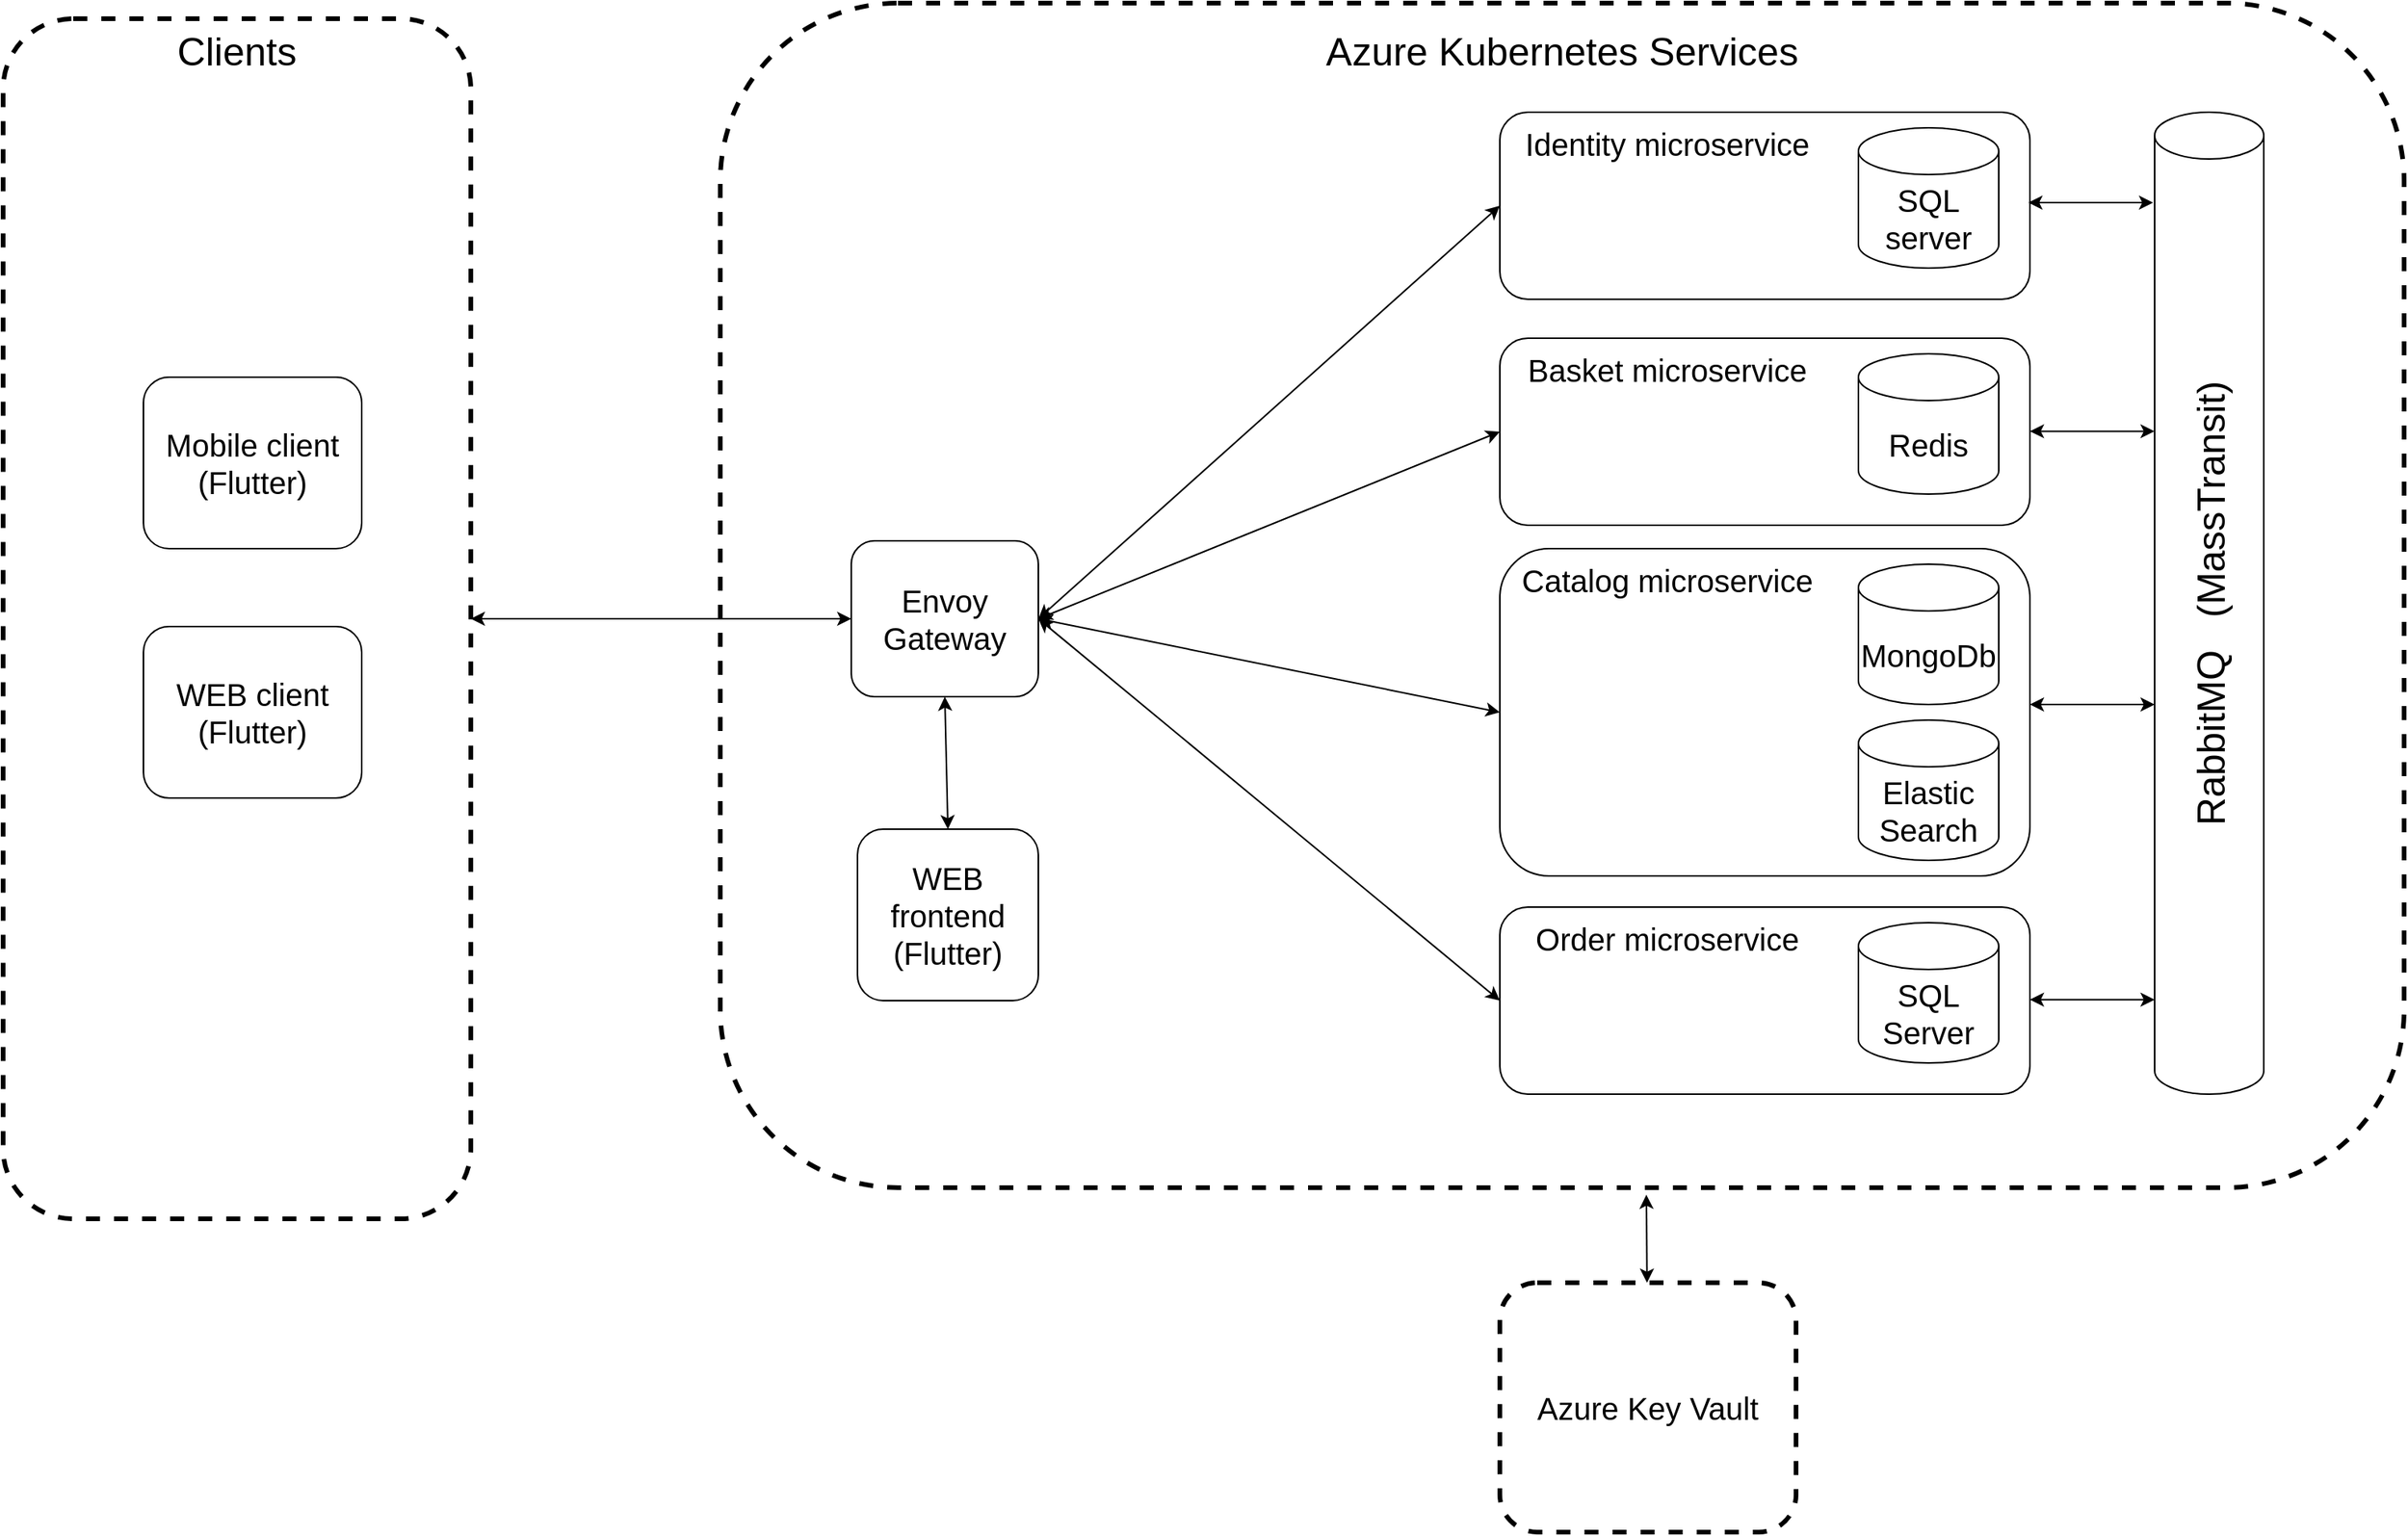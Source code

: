 <mxfile>
    <diagram id="xkVLwnEEMfAsOk3dYANR" name="Page-1">
        <mxGraphModel dx="2866" dy="1430" grid="1" gridSize="10" guides="1" tooltips="1" connect="1" arrows="1" fold="1" page="1" pageScale="1" pageWidth="827" pageHeight="1169" math="0" shadow="0">
            <root>
                <mxCell id="0"/>
                <mxCell id="1" parent="0"/>
                <mxCell id="5" value="" style="rounded=1;whiteSpace=wrap;html=1;strokeWidth=3;dashed=1;" vertex="1" parent="1">
                    <mxGeometry x="130" y="260" width="300" height="770" as="geometry"/>
                </mxCell>
                <mxCell id="6" value="" style="rounded=1;whiteSpace=wrap;html=1;strokeWidth=3;dashed=1;" vertex="1" parent="1">
                    <mxGeometry x="590" y="250" width="1080" height="760" as="geometry"/>
                </mxCell>
                <mxCell id="7" value="Azure Kubernetes Services" style="text;html=1;strokeColor=none;fillColor=none;align=center;verticalAlign=middle;whiteSpace=wrap;rounded=0;dashed=1;strokeWidth=6;fontSize=25;" vertex="1" parent="1">
                    <mxGeometry x="960" y="260" width="340" height="40" as="geometry"/>
                </mxCell>
                <mxCell id="8" value="Clients" style="text;html=1;strokeColor=none;fillColor=none;align=center;verticalAlign=middle;whiteSpace=wrap;rounded=0;dashed=1;strokeWidth=6;fontSize=25;" vertex="1" parent="1">
                    <mxGeometry x="220" y="260" width="120" height="40" as="geometry"/>
                </mxCell>
                <mxCell id="17" value="Envoy Gateway" style="rounded=1;whiteSpace=wrap;html=1;fontSize=20;strokeWidth=1;" vertex="1" parent="1">
                    <mxGeometry x="674" y="595" width="120" height="100" as="geometry"/>
                </mxCell>
                <mxCell id="22" value="" style="group" vertex="1" connectable="0" parent="1">
                    <mxGeometry x="1090" y="465" width="340" height="120" as="geometry"/>
                </mxCell>
                <mxCell id="12" value="" style="rounded=1;whiteSpace=wrap;html=1;fontSize=25;strokeWidth=1;" vertex="1" parent="22">
                    <mxGeometry width="340" height="120" as="geometry"/>
                </mxCell>
                <mxCell id="13" value="Basket microservice" style="text;html=1;strokeColor=none;fillColor=none;align=center;verticalAlign=middle;whiteSpace=wrap;rounded=0;dashed=1;strokeWidth=1;fontSize=20;" vertex="1" parent="22">
                    <mxGeometry x="10" width="195" height="40" as="geometry"/>
                </mxCell>
                <mxCell id="14" value="Redis" style="shape=cylinder3;whiteSpace=wrap;html=1;boundedLbl=1;backgroundOutline=1;size=15;fontSize=20;strokeWidth=1;" vertex="1" parent="22">
                    <mxGeometry x="230" y="10" width="90" height="90" as="geometry"/>
                </mxCell>
                <mxCell id="23" value="" style="group" vertex="1" connectable="0" parent="1">
                    <mxGeometry x="1090" y="320" width="340" height="120" as="geometry"/>
                </mxCell>
                <mxCell id="19" value="" style="rounded=1;whiteSpace=wrap;html=1;fontSize=25;strokeWidth=1;" vertex="1" parent="23">
                    <mxGeometry width="340" height="120" as="geometry"/>
                </mxCell>
                <mxCell id="20" value="Identity microservice" style="text;html=1;strokeColor=none;fillColor=none;align=center;verticalAlign=middle;whiteSpace=wrap;rounded=0;dashed=1;strokeWidth=1;fontSize=20;" vertex="1" parent="23">
                    <mxGeometry x="10" width="195" height="40" as="geometry"/>
                </mxCell>
                <mxCell id="21" value="SQL server" style="shape=cylinder3;whiteSpace=wrap;html=1;boundedLbl=1;backgroundOutline=1;size=15;fontSize=20;strokeWidth=1;" vertex="1" parent="23">
                    <mxGeometry x="230" y="10" width="90" height="90" as="geometry"/>
                </mxCell>
                <mxCell id="25" value="" style="rounded=1;whiteSpace=wrap;html=1;fontSize=25;strokeWidth=1;" vertex="1" parent="1">
                    <mxGeometry x="1090" y="600" width="340" height="210" as="geometry"/>
                </mxCell>
                <mxCell id="26" value="Catalog microservice" style="text;html=1;strokeColor=none;fillColor=none;align=center;verticalAlign=middle;whiteSpace=wrap;rounded=0;dashed=1;strokeWidth=1;fontSize=20;" vertex="1" parent="1">
                    <mxGeometry x="1100" y="600" width="195" height="40" as="geometry"/>
                </mxCell>
                <mxCell id="27" value="MongoDb" style="shape=cylinder3;whiteSpace=wrap;html=1;boundedLbl=1;backgroundOutline=1;size=15;fontSize=20;strokeWidth=1;" vertex="1" parent="1">
                    <mxGeometry x="1320" y="610" width="90" height="90" as="geometry"/>
                </mxCell>
                <mxCell id="29" value="Elastic&lt;br&gt;Search" style="shape=cylinder3;whiteSpace=wrap;html=1;boundedLbl=1;backgroundOutline=1;size=15;fontSize=20;strokeWidth=1;" vertex="1" parent="1">
                    <mxGeometry x="1320" y="710" width="90" height="90" as="geometry"/>
                </mxCell>
                <mxCell id="30" value="" style="group" vertex="1" connectable="0" parent="1">
                    <mxGeometry x="1090" y="830" width="340" height="120" as="geometry"/>
                </mxCell>
                <mxCell id="31" value="" style="rounded=1;whiteSpace=wrap;html=1;fontSize=25;strokeWidth=1;" vertex="1" parent="30">
                    <mxGeometry width="340" height="120" as="geometry"/>
                </mxCell>
                <mxCell id="32" value="Order microservice" style="text;html=1;strokeColor=none;fillColor=none;align=center;verticalAlign=middle;whiteSpace=wrap;rounded=0;dashed=1;strokeWidth=1;fontSize=20;" vertex="1" parent="30">
                    <mxGeometry x="10" width="195" height="40" as="geometry"/>
                </mxCell>
                <mxCell id="33" value="SQL Server" style="shape=cylinder3;whiteSpace=wrap;html=1;boundedLbl=1;backgroundOutline=1;size=15;fontSize=20;strokeWidth=1;" vertex="1" parent="30">
                    <mxGeometry x="230" y="10" width="90" height="90" as="geometry"/>
                </mxCell>
                <mxCell id="34" value="WEB client&lt;br&gt;(Flutter)" style="rounded=1;whiteSpace=wrap;html=1;fontSize=20;strokeWidth=1;" vertex="1" parent="1">
                    <mxGeometry x="220" y="650" width="140" height="110" as="geometry"/>
                </mxCell>
                <mxCell id="39" value="Mobile client&lt;br&gt;(Flutter)" style="rounded=1;whiteSpace=wrap;html=1;fontSize=20;strokeWidth=1;" vertex="1" parent="1">
                    <mxGeometry x="220" y="490" width="140" height="110" as="geometry"/>
                </mxCell>
                <mxCell id="40" value="WEB frontend&lt;br&gt;(Flutter)" style="rounded=1;whiteSpace=wrap;html=1;fontSize=20;strokeWidth=1;" vertex="1" parent="1">
                    <mxGeometry x="678" y="780" width="116" height="110" as="geometry"/>
                </mxCell>
                <mxCell id="45" value="" style="endArrow=classic;startArrow=classic;html=1;fontSize=20;entryX=0;entryY=0.5;entryDx=0;entryDy=0;" edge="1" parent="1" source="5" target="17">
                    <mxGeometry width="50" height="50" relative="1" as="geometry">
                        <mxPoint x="1030" y="710" as="sourcePoint"/>
                        <mxPoint x="1080" y="660" as="targetPoint"/>
                    </mxGeometry>
                </mxCell>
                <mxCell id="46" value="" style="endArrow=classic;startArrow=classic;html=1;fontSize=20;entryX=0.5;entryY=1;entryDx=0;entryDy=0;exitX=0.5;exitY=0;exitDx=0;exitDy=0;" edge="1" parent="1" source="40" target="17">
                    <mxGeometry width="50" height="50" relative="1" as="geometry">
                        <mxPoint x="1030" y="710" as="sourcePoint"/>
                        <mxPoint x="1080" y="660" as="targetPoint"/>
                    </mxGeometry>
                </mxCell>
                <mxCell id="48" value="Azure Key Vault" style="rounded=1;whiteSpace=wrap;html=1;fontSize=20;strokeWidth=3;dashed=1;" vertex="1" parent="1">
                    <mxGeometry x="1090" y="1071" width="190" height="160" as="geometry"/>
                </mxCell>
                <mxCell id="49" value="" style="shape=cylinder3;whiteSpace=wrap;html=1;boundedLbl=1;backgroundOutline=1;size=15;fontSize=20;strokeWidth=1;" vertex="1" parent="1">
                    <mxGeometry x="1510" y="320" width="70" height="630" as="geometry"/>
                </mxCell>
                <mxCell id="50" value="" style="endArrow=classic;startArrow=classic;html=1;fontSize=20;exitX=1;exitY=0.5;exitDx=0;exitDy=0;entryX=0;entryY=0.5;entryDx=0;entryDy=0;" edge="1" parent="1" source="17" target="19">
                    <mxGeometry width="50" height="50" relative="1" as="geometry">
                        <mxPoint x="1030" y="740" as="sourcePoint"/>
                        <mxPoint x="1080" y="690" as="targetPoint"/>
                    </mxGeometry>
                </mxCell>
                <mxCell id="51" value="" style="endArrow=classic;startArrow=classic;html=1;fontSize=20;exitX=1;exitY=0.5;exitDx=0;exitDy=0;entryX=0;entryY=0.5;entryDx=0;entryDy=0;" edge="1" parent="1" source="17" target="12">
                    <mxGeometry width="50" height="50" relative="1" as="geometry">
                        <mxPoint x="804" y="655" as="sourcePoint"/>
                        <mxPoint x="1100" y="390" as="targetPoint"/>
                    </mxGeometry>
                </mxCell>
                <mxCell id="52" value="" style="endArrow=classic;startArrow=classic;html=1;fontSize=20;exitX=1;exitY=0.5;exitDx=0;exitDy=0;entryX=0;entryY=0.5;entryDx=0;entryDy=0;" edge="1" parent="1" source="17" target="25">
                    <mxGeometry width="50" height="50" relative="1" as="geometry">
                        <mxPoint x="804" y="655" as="sourcePoint"/>
                        <mxPoint x="1100" y="535" as="targetPoint"/>
                    </mxGeometry>
                </mxCell>
                <mxCell id="53" value="" style="endArrow=classic;startArrow=classic;html=1;fontSize=20;exitX=1;exitY=0.5;exitDx=0;exitDy=0;entryX=0;entryY=0.5;entryDx=0;entryDy=0;" edge="1" parent="1" source="17" target="31">
                    <mxGeometry width="50" height="50" relative="1" as="geometry">
                        <mxPoint x="804" y="655" as="sourcePoint"/>
                        <mxPoint x="1100" y="715" as="targetPoint"/>
                    </mxGeometry>
                </mxCell>
                <mxCell id="56" value="" style="endArrow=classic;startArrow=classic;html=1;fontSize=20;" edge="1" parent="1">
                    <mxGeometry width="50" height="50" relative="1" as="geometry">
                        <mxPoint x="1429" y="378" as="sourcePoint"/>
                        <mxPoint x="1509" y="378" as="targetPoint"/>
                    </mxGeometry>
                </mxCell>
                <mxCell id="57" value="" style="endArrow=classic;startArrow=classic;html=1;fontSize=20;" edge="1" parent="1">
                    <mxGeometry width="50" height="50" relative="1" as="geometry">
                        <mxPoint x="1430" y="524.69" as="sourcePoint"/>
                        <mxPoint x="1510" y="524.69" as="targetPoint"/>
                    </mxGeometry>
                </mxCell>
                <mxCell id="58" value="" style="endArrow=classic;startArrow=classic;html=1;fontSize=20;" edge="1" parent="1">
                    <mxGeometry width="50" height="50" relative="1" as="geometry">
                        <mxPoint x="1430" y="700" as="sourcePoint"/>
                        <mxPoint x="1510" y="700" as="targetPoint"/>
                    </mxGeometry>
                </mxCell>
                <mxCell id="59" value="" style="endArrow=classic;startArrow=classic;html=1;fontSize=20;" edge="1" parent="1">
                    <mxGeometry width="50" height="50" relative="1" as="geometry">
                        <mxPoint x="1430" y="889.38" as="sourcePoint"/>
                        <mxPoint x="1510" y="889.38" as="targetPoint"/>
                    </mxGeometry>
                </mxCell>
                <mxCell id="61" value="RabbitMQ&amp;nbsp; &amp;nbsp;(MassTransit)" style="text;html=1;strokeColor=none;fillColor=none;align=center;verticalAlign=middle;whiteSpace=wrap;rounded=0;dashed=1;strokeWidth=6;fontSize=25;rotation=-90;" vertex="1" parent="1">
                    <mxGeometry x="1350" y="615" width="390" height="40" as="geometry"/>
                </mxCell>
                <mxCell id="62" value="" style="endArrow=classic;startArrow=classic;html=1;fontSize=20;entryX=0.55;entryY=1.006;entryDx=0;entryDy=0;entryPerimeter=0;" edge="1" parent="1" source="48" target="6">
                    <mxGeometry width="50" height="50" relative="1" as="geometry">
                        <mxPoint x="900" y="760" as="sourcePoint"/>
                        <mxPoint x="950" y="710" as="targetPoint"/>
                    </mxGeometry>
                </mxCell>
            </root>
        </mxGraphModel>
    </diagram>
</mxfile>